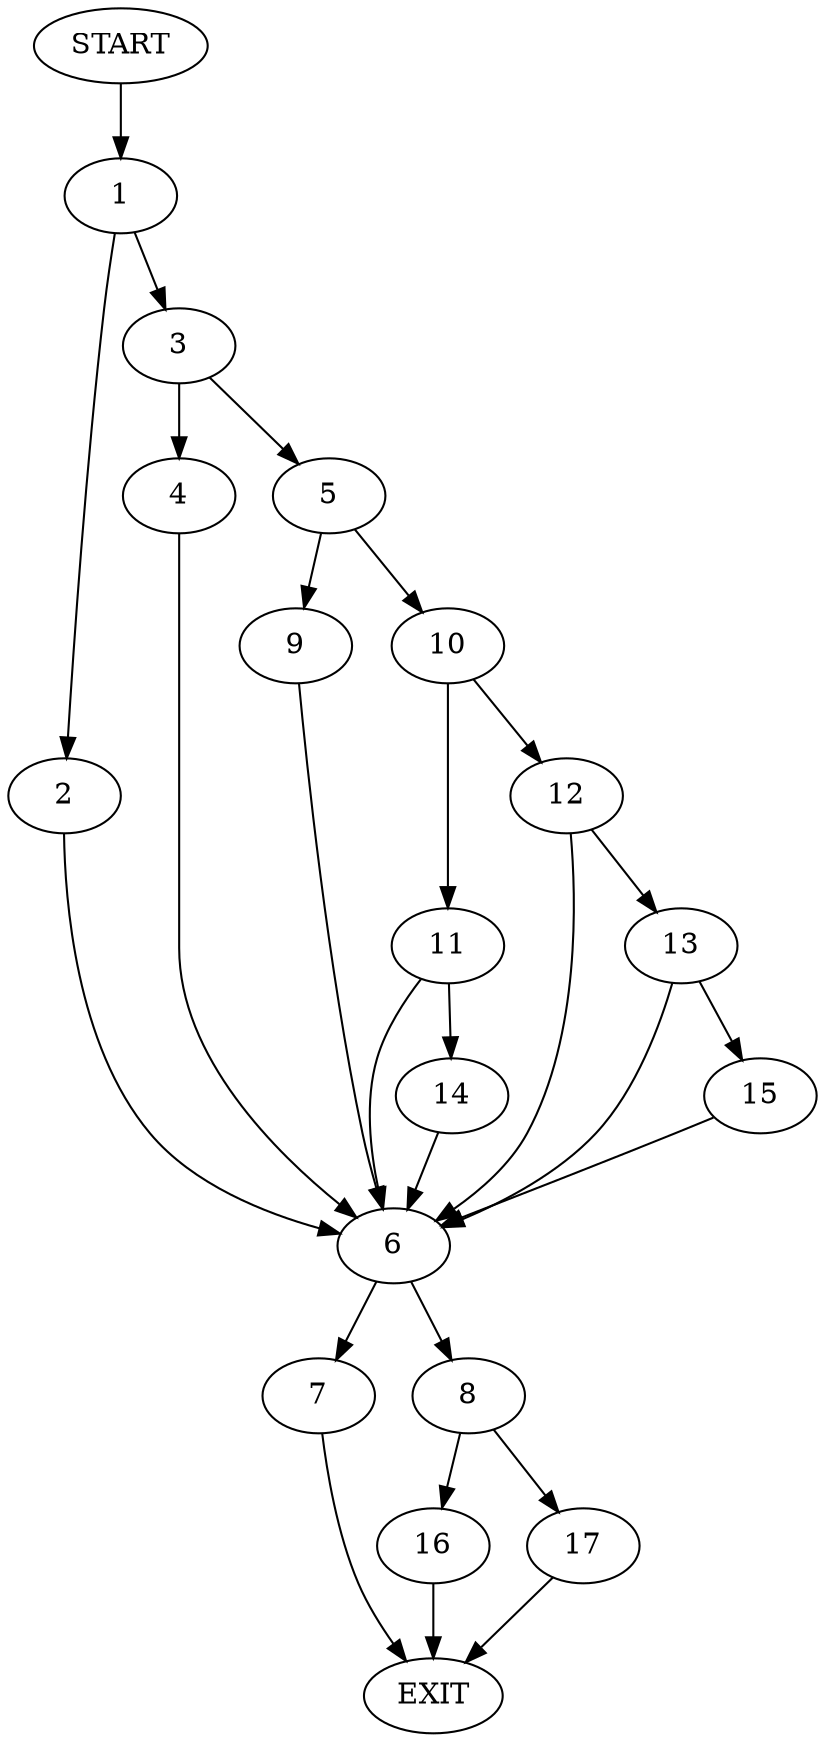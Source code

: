 digraph {
0 [label="START"]
18 [label="EXIT"]
0 -> 1
1 -> 2
1 -> 3
3 -> 4
3 -> 5
2 -> 6
6 -> 7
6 -> 8
5 -> 9
5 -> 10
4 -> 6
9 -> 6
10 -> 11
10 -> 12
12 -> 13
12 -> 6
11 -> 14
11 -> 6
14 -> 6
13 -> 15
13 -> 6
15 -> 6
7 -> 18
8 -> 16
8 -> 17
17 -> 18
16 -> 18
}
